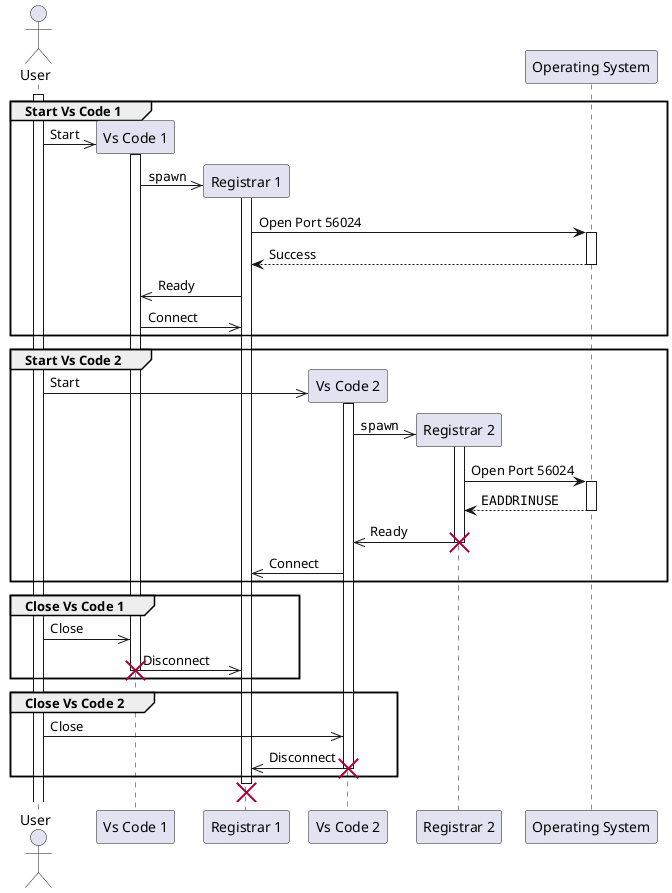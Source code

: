 @startuml RegistrarStartup
actor user as "User"
participant vscode1 as "Vs Code 1"
participant registrar1 as "Registrar 1"
participant vscode2 as "Vs Code 2"
participant registrar2 as "Registrar 2"
participant os as "Operating System"

activate user

group Start Vs Code 1
    create vscode1
    user ->> vscode1: Start
    activate vscode1
    create registrar1
    vscode1 ->> registrar1: ""spawn""
    activate registrar1

    registrar1 -> os: Open Port 56024
    activate os
    os --> registrar1: Success
    deactivate os

    registrar1 ->> vscode1: Ready

    vscode1 ->> registrar1: Connect
end

group Start Vs Code 2
    create vscode2
    user ->> vscode2: Start
    activate vscode2

    create registrar2
    vscode2 ->> registrar2: ""spawn""
    activate registrar2

    registrar2 -> os: Open Port 56024
    activate os
    os --> registrar2: ""EADDRINUSE""
    deactivate os

    registrar2 ->> vscode2: Ready
    destroy registrar2

    vscode2 ->> registrar1: Connect
end

group Close Vs Code 1
    user ->> vscode1: Close
    vscode1 ->> registrar1: Disconnect
    destroy vscode1
end

group Close Vs Code 2
    user ->> vscode2: Close
    vscode2 ->> registrar1: Disconnect
    destroy vscode2
end
destroy registrar1

@enduml


@startuml VsCodeAuthentication

participant os as "Operating System"
participant vscode as "Vs Code"
participant registrar as "Registrar"

activate vscode

vscode -> os: Open Random Port
activate os
os -> vscode: Port
deactivate os

vscode -> registrar: ""registerAsVsCodeInstance(vsCodeServerPort)""
activate registrar

registrar -> vscode: ""authenticateVsCodeInstance(filePathToRead)""
activate vscode
vscode --> registrar: ""ok(content)""
deactivate vscode

registrar --> vscode: ""ok""
deactivate registrar

@enduml

@startuml ClientRequestsToken

participant client as "Client"
participant registrar as "Registrar"
participant vscode1 as "Vs Code 1"
participant vscode2 as "Vs Code 2"

activate client
client -> registrar: ""requestToken""
activate registrar

registrar -> vscode1: ""requestAccess""
activate vscode1
registrar -> vscode2: ""requestAccess""
activate vscode2

vscode1 --> registrar: ""grant""
deactivate vscode1

registrar ->> vscode1: ""cancelAccessRequest""
registrar ->> vscode2: ""cancelAccessRequest""
vscode2 --> registrar: ""cancelled""
deactivate vscode2

registrar -> registrar: Store ""hash(token)""

registrar --> client: ""ok(token)""
deactivate registrar

@enduml

@startuml ClientAuthenticatesToRegistrar
participant client as "Client"
participant registrar as "Registrar"
participant vscode1 as "Vs Code 1"
participant vscode2 as "Vs Code 2"

activate client
client -> registrar: ""authenticate(token)""
activate registrar
registrar ->> vscode1: ""clientConnected""
registrar ->> vscode2: ""clientConnected""
registrar --> client: ""ok""


@enduml

@startuml ClientAuthenticatesToVSCode
participant client as "Client"
participant vscode as "VS Code"
participant registrar as "Registrar"

activate client
client -> vscode: ""authenticate(token)""
activate vscode

vscode -> registrar: ""authenticateClient(token)""
activate registrar
registrar --> vscode: ""ok""
deactivate registrar

vscode --> client: ""ok""
@enduml
